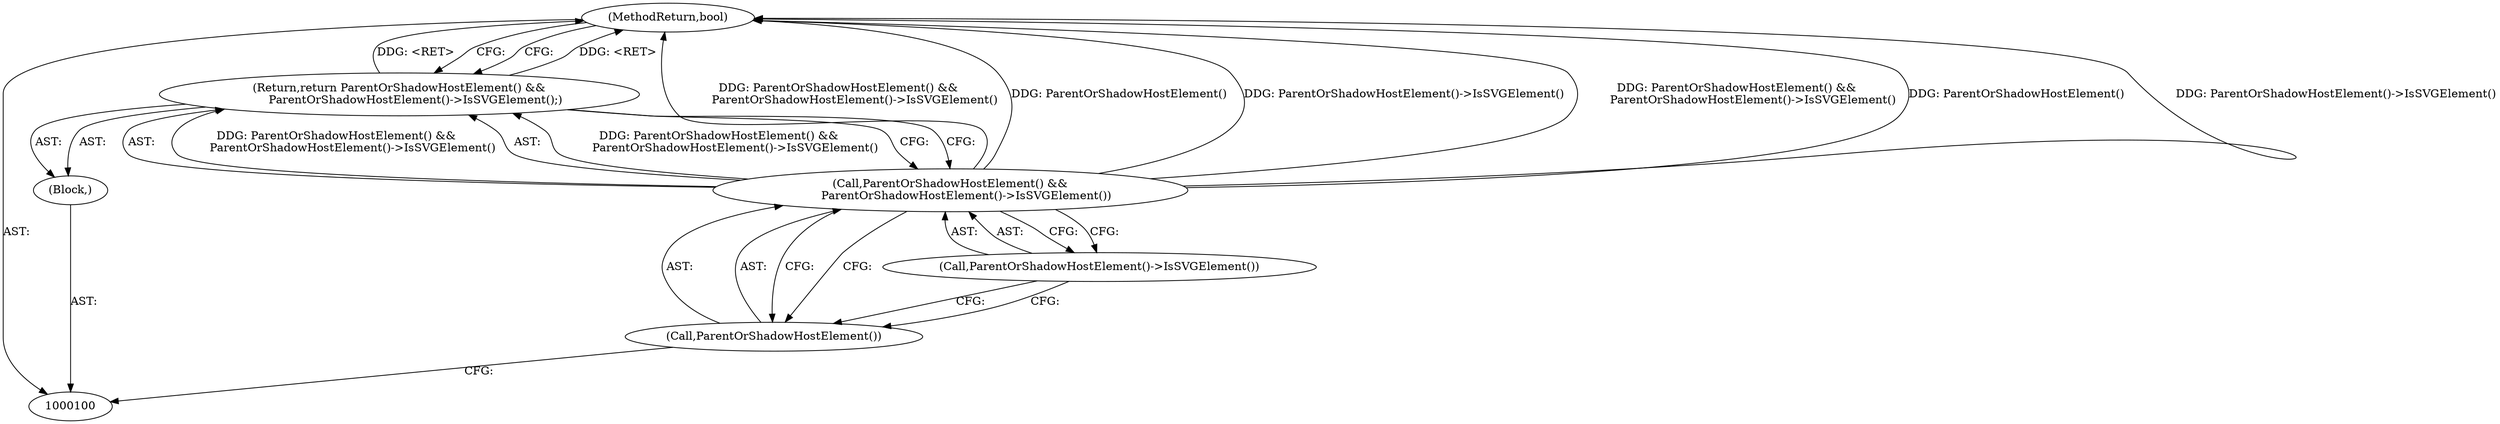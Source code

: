 digraph "1_Chrome_032c3339bfb454c65ce38e7eafe49a54bac83073" {
"1000106" [label="(MethodReturn,bool)"];
"1000101" [label="(Block,)"];
"1000102" [label="(Return,return ParentOrShadowHostElement() &&\n         ParentOrShadowHostElement()->IsSVGElement();)"];
"1000103" [label="(Call,ParentOrShadowHostElement() &&\n         ParentOrShadowHostElement()->IsSVGElement())"];
"1000104" [label="(Call,ParentOrShadowHostElement())"];
"1000105" [label="(Call,ParentOrShadowHostElement()->IsSVGElement())"];
"1000106" -> "1000100"  [label="AST: "];
"1000106" -> "1000102"  [label="CFG: "];
"1000103" -> "1000106"  [label="DDG: ParentOrShadowHostElement() &&\n         ParentOrShadowHostElement()->IsSVGElement()"];
"1000103" -> "1000106"  [label="DDG: ParentOrShadowHostElement()"];
"1000103" -> "1000106"  [label="DDG: ParentOrShadowHostElement()->IsSVGElement()"];
"1000102" -> "1000106"  [label="DDG: <RET>"];
"1000101" -> "1000100"  [label="AST: "];
"1000102" -> "1000101"  [label="AST: "];
"1000102" -> "1000101"  [label="AST: "];
"1000102" -> "1000103"  [label="CFG: "];
"1000103" -> "1000102"  [label="AST: "];
"1000106" -> "1000102"  [label="CFG: "];
"1000102" -> "1000106"  [label="DDG: <RET>"];
"1000103" -> "1000102"  [label="DDG: ParentOrShadowHostElement() &&\n         ParentOrShadowHostElement()->IsSVGElement()"];
"1000103" -> "1000102"  [label="AST: "];
"1000103" -> "1000104"  [label="CFG: "];
"1000103" -> "1000105"  [label="CFG: "];
"1000104" -> "1000103"  [label="AST: "];
"1000105" -> "1000103"  [label="AST: "];
"1000102" -> "1000103"  [label="CFG: "];
"1000103" -> "1000106"  [label="DDG: ParentOrShadowHostElement() &&\n         ParentOrShadowHostElement()->IsSVGElement()"];
"1000103" -> "1000106"  [label="DDG: ParentOrShadowHostElement()"];
"1000103" -> "1000106"  [label="DDG: ParentOrShadowHostElement()->IsSVGElement()"];
"1000103" -> "1000102"  [label="DDG: ParentOrShadowHostElement() &&\n         ParentOrShadowHostElement()->IsSVGElement()"];
"1000104" -> "1000103"  [label="AST: "];
"1000104" -> "1000100"  [label="CFG: "];
"1000105" -> "1000104"  [label="CFG: "];
"1000103" -> "1000104"  [label="CFG: "];
"1000105" -> "1000103"  [label="AST: "];
"1000105" -> "1000104"  [label="CFG: "];
"1000103" -> "1000105"  [label="CFG: "];
}
